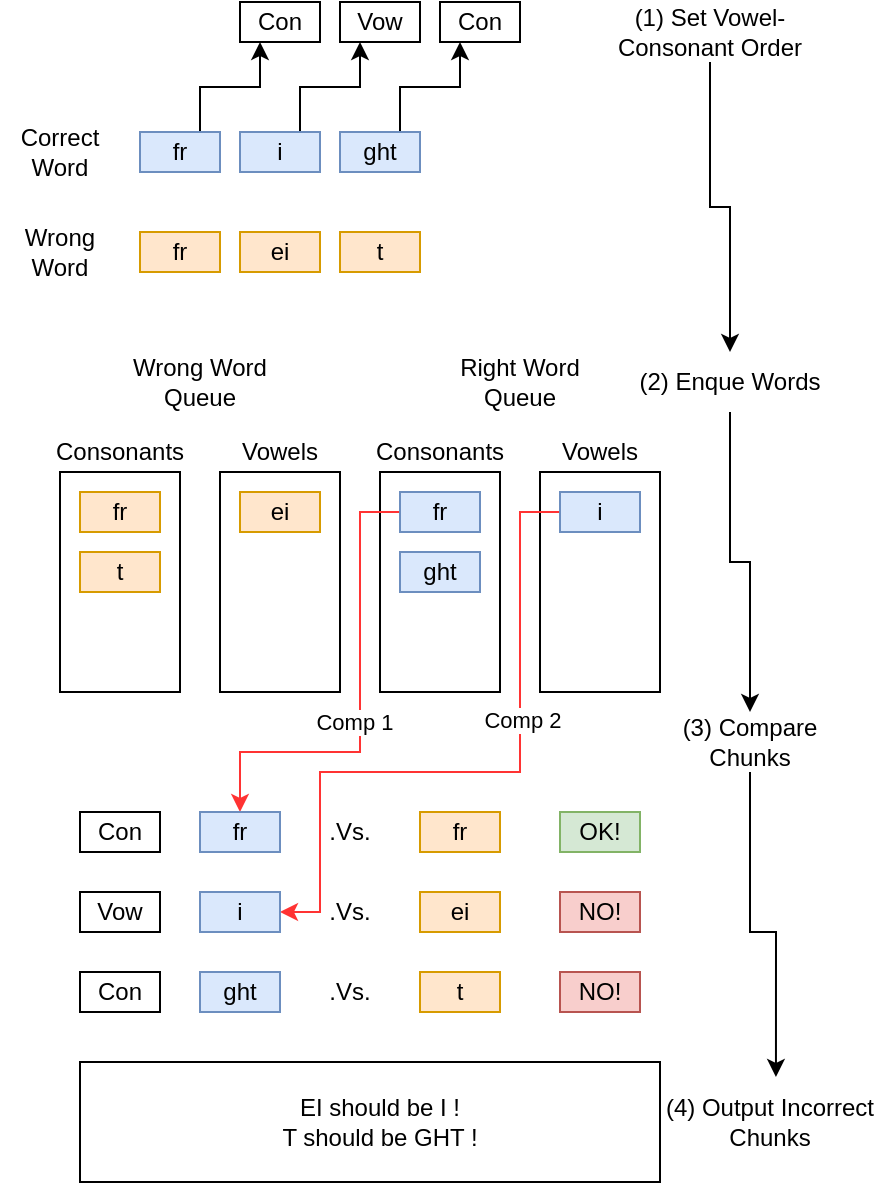 <mxfile version="20.6.2" type="device"><diagram id="ad5fvS8t8Out2jya8Lqs" name="Page-1"><mxGraphModel dx="476" dy="712" grid="1" gridSize="10" guides="1" tooltips="1" connect="1" arrows="1" fold="1" page="1" pageScale="1" pageWidth="850" pageHeight="1100" math="0" shadow="0"><root><mxCell id="0"/><mxCell id="1" parent="0"/><mxCell id="h_SOVJekkxuX9vDgMWpg-20" style="edgeStyle=orthogonalEdgeStyle;rounded=0;orthogonalLoop=1;jettySize=auto;html=1;exitX=0.75;exitY=0;exitDx=0;exitDy=0;entryX=0.25;entryY=1;entryDx=0;entryDy=0;" edge="1" parent="1" source="h_SOVJekkxuX9vDgMWpg-1" target="h_SOVJekkxuX9vDgMWpg-11"><mxGeometry relative="1" as="geometry"/></mxCell><mxCell id="h_SOVJekkxuX9vDgMWpg-1" value="fr" style="rounded=0;whiteSpace=wrap;html=1;fillColor=#dae8fc;strokeColor=#6c8ebf;" vertex="1" parent="1"><mxGeometry x="80" y="170" width="40" height="20" as="geometry"/></mxCell><mxCell id="h_SOVJekkxuX9vDgMWpg-21" style="edgeStyle=orthogonalEdgeStyle;rounded=0;orthogonalLoop=1;jettySize=auto;html=1;exitX=0.75;exitY=0;exitDx=0;exitDy=0;entryX=0.25;entryY=1;entryDx=0;entryDy=0;" edge="1" parent="1" source="h_SOVJekkxuX9vDgMWpg-2" target="h_SOVJekkxuX9vDgMWpg-12"><mxGeometry relative="1" as="geometry"/></mxCell><mxCell id="h_SOVJekkxuX9vDgMWpg-2" value="i" style="rounded=0;whiteSpace=wrap;html=1;fillColor=#dae8fc;strokeColor=#6c8ebf;" vertex="1" parent="1"><mxGeometry x="130" y="170" width="40" height="20" as="geometry"/></mxCell><mxCell id="h_SOVJekkxuX9vDgMWpg-23" style="edgeStyle=orthogonalEdgeStyle;rounded=0;orthogonalLoop=1;jettySize=auto;html=1;exitX=0.75;exitY=0;exitDx=0;exitDy=0;entryX=0.25;entryY=1;entryDx=0;entryDy=0;" edge="1" parent="1" source="h_SOVJekkxuX9vDgMWpg-3" target="h_SOVJekkxuX9vDgMWpg-13"><mxGeometry relative="1" as="geometry"/></mxCell><mxCell id="h_SOVJekkxuX9vDgMWpg-3" value="ght" style="rounded=0;whiteSpace=wrap;html=1;fillColor=#dae8fc;strokeColor=#6c8ebf;" vertex="1" parent="1"><mxGeometry x="180" y="170" width="40" height="20" as="geometry"/></mxCell><mxCell id="h_SOVJekkxuX9vDgMWpg-4" value="fr" style="rounded=0;whiteSpace=wrap;html=1;fillColor=#ffe6cc;strokeColor=#d79b00;" vertex="1" parent="1"><mxGeometry x="80" y="220" width="40" height="20" as="geometry"/></mxCell><mxCell id="h_SOVJekkxuX9vDgMWpg-5" value="ei" style="rounded=0;whiteSpace=wrap;html=1;fillColor=#ffe6cc;strokeColor=#d79b00;" vertex="1" parent="1"><mxGeometry x="130" y="220" width="40" height="20" as="geometry"/></mxCell><mxCell id="h_SOVJekkxuX9vDgMWpg-6" value="t" style="rounded=0;whiteSpace=wrap;html=1;fillColor=#ffe6cc;strokeColor=#d79b00;" vertex="1" parent="1"><mxGeometry x="180" y="220" width="40" height="20" as="geometry"/></mxCell><mxCell id="h_SOVJekkxuX9vDgMWpg-7" value="Correct Word" style="text;html=1;strokeColor=none;fillColor=none;align=center;verticalAlign=middle;whiteSpace=wrap;rounded=0;" vertex="1" parent="1"><mxGeometry x="10" y="165" width="60" height="30" as="geometry"/></mxCell><mxCell id="h_SOVJekkxuX9vDgMWpg-8" value="Wrong Word" style="text;html=1;strokeColor=none;fillColor=none;align=center;verticalAlign=middle;whiteSpace=wrap;rounded=0;" vertex="1" parent="1"><mxGeometry x="10" y="215" width="60" height="30" as="geometry"/></mxCell><mxCell id="h_SOVJekkxuX9vDgMWpg-11" value="Con" style="rounded=0;whiteSpace=wrap;html=1;" vertex="1" parent="1"><mxGeometry x="130" y="105" width="40" height="20" as="geometry"/></mxCell><mxCell id="h_SOVJekkxuX9vDgMWpg-12" value="Vow" style="rounded=0;whiteSpace=wrap;html=1;" vertex="1" parent="1"><mxGeometry x="180" y="105" width="40" height="20" as="geometry"/></mxCell><mxCell id="h_SOVJekkxuX9vDgMWpg-13" value="Con" style="rounded=0;whiteSpace=wrap;html=1;" vertex="1" parent="1"><mxGeometry x="230" y="105" width="40" height="20" as="geometry"/></mxCell><mxCell id="h_SOVJekkxuX9vDgMWpg-72" style="edgeStyle=orthogonalEdgeStyle;rounded=0;orthogonalLoop=1;jettySize=auto;html=1;exitX=0.5;exitY=1;exitDx=0;exitDy=0;entryX=0.5;entryY=0;entryDx=0;entryDy=0;" edge="1" parent="1" source="h_SOVJekkxuX9vDgMWpg-14" target="h_SOVJekkxuX9vDgMWpg-51"><mxGeometry relative="1" as="geometry"/></mxCell><mxCell id="h_SOVJekkxuX9vDgMWpg-14" value="(1) Set Vowel-Consonant Order" style="text;html=1;strokeColor=none;fillColor=none;align=center;verticalAlign=middle;whiteSpace=wrap;rounded=0;" vertex="1" parent="1"><mxGeometry x="315" y="105" width="100" height="30" as="geometry"/></mxCell><mxCell id="h_SOVJekkxuX9vDgMWpg-24" value="Wrong Word Queue" style="text;html=1;strokeColor=none;fillColor=none;align=center;verticalAlign=middle;whiteSpace=wrap;rounded=0;" vertex="1" parent="1"><mxGeometry x="70" y="280" width="80" height="30" as="geometry"/></mxCell><mxCell id="h_SOVJekkxuX9vDgMWpg-25" value="" style="rounded=0;whiteSpace=wrap;html=1;" vertex="1" parent="1"><mxGeometry x="40" y="340" width="60" height="110" as="geometry"/></mxCell><mxCell id="h_SOVJekkxuX9vDgMWpg-26" value="" style="rounded=0;whiteSpace=wrap;html=1;" vertex="1" parent="1"><mxGeometry x="120" y="340" width="60" height="110" as="geometry"/></mxCell><mxCell id="h_SOVJekkxuX9vDgMWpg-28" value="fr" style="rounded=0;whiteSpace=wrap;html=1;fillColor=#ffe6cc;strokeColor=#d79b00;" vertex="1" parent="1"><mxGeometry x="50" y="350" width="40" height="20" as="geometry"/></mxCell><mxCell id="h_SOVJekkxuX9vDgMWpg-29" value="t" style="rounded=0;whiteSpace=wrap;html=1;fillColor=#ffe6cc;strokeColor=#d79b00;" vertex="1" parent="1"><mxGeometry x="50" y="380" width="40" height="20" as="geometry"/></mxCell><mxCell id="h_SOVJekkxuX9vDgMWpg-31" value="ei" style="rounded=0;whiteSpace=wrap;html=1;fillColor=#ffe6cc;strokeColor=#d79b00;" vertex="1" parent="1"><mxGeometry x="130" y="350" width="40" height="20" as="geometry"/></mxCell><mxCell id="h_SOVJekkxuX9vDgMWpg-33" value="Vowels" style="text;html=1;strokeColor=none;fillColor=none;align=center;verticalAlign=middle;whiteSpace=wrap;rounded=0;" vertex="1" parent="1"><mxGeometry x="130" y="320" width="40" height="20" as="geometry"/></mxCell><mxCell id="h_SOVJekkxuX9vDgMWpg-34" value="Consonants" style="text;html=1;strokeColor=none;fillColor=none;align=center;verticalAlign=middle;whiteSpace=wrap;rounded=0;" vertex="1" parent="1"><mxGeometry x="55" y="320" width="30" height="20" as="geometry"/></mxCell><mxCell id="h_SOVJekkxuX9vDgMWpg-43" value="Right Word Queue" style="text;html=1;strokeColor=none;fillColor=none;align=center;verticalAlign=middle;whiteSpace=wrap;rounded=0;" vertex="1" parent="1"><mxGeometry x="230" y="280" width="80" height="30" as="geometry"/></mxCell><mxCell id="h_SOVJekkxuX9vDgMWpg-44" value="" style="rounded=0;whiteSpace=wrap;html=1;" vertex="1" parent="1"><mxGeometry x="200" y="340" width="60" height="110" as="geometry"/></mxCell><mxCell id="h_SOVJekkxuX9vDgMWpg-45" value="" style="rounded=0;whiteSpace=wrap;html=1;" vertex="1" parent="1"><mxGeometry x="280" y="340" width="60" height="110" as="geometry"/></mxCell><mxCell id="h_SOVJekkxuX9vDgMWpg-84" style="edgeStyle=orthogonalEdgeStyle;rounded=0;orthogonalLoop=1;jettySize=auto;html=1;exitX=0;exitY=0.5;exitDx=0;exitDy=0;entryX=0.5;entryY=0;entryDx=0;entryDy=0;strokeColor=#FF3333;" edge="1" parent="1" source="h_SOVJekkxuX9vDgMWpg-46" target="h_SOVJekkxuX9vDgMWpg-58"><mxGeometry relative="1" as="geometry"><Array as="points"><mxPoint x="190" y="360"/><mxPoint x="190" y="480"/><mxPoint x="130" y="480"/></Array></mxGeometry></mxCell><mxCell id="h_SOVJekkxuX9vDgMWpg-86" value="Comp 1" style="edgeLabel;html=1;align=center;verticalAlign=middle;resizable=0;points=[];" vertex="1" connectable="0" parent="h_SOVJekkxuX9vDgMWpg-84"><mxGeometry x="0.087" y="-3" relative="1" as="geometry"><mxPoint as="offset"/></mxGeometry></mxCell><mxCell id="h_SOVJekkxuX9vDgMWpg-46" value="fr" style="rounded=0;whiteSpace=wrap;html=1;fillColor=#dae8fc;strokeColor=#6c8ebf;" vertex="1" parent="1"><mxGeometry x="210" y="350" width="40" height="20" as="geometry"/></mxCell><mxCell id="h_SOVJekkxuX9vDgMWpg-47" value="ght" style="rounded=0;whiteSpace=wrap;html=1;fillColor=#dae8fc;strokeColor=#6c8ebf;" vertex="1" parent="1"><mxGeometry x="210" y="380" width="40" height="20" as="geometry"/></mxCell><mxCell id="h_SOVJekkxuX9vDgMWpg-85" style="edgeStyle=orthogonalEdgeStyle;rounded=0;orthogonalLoop=1;jettySize=auto;html=1;exitX=0;exitY=0.5;exitDx=0;exitDy=0;entryX=1;entryY=0.5;entryDx=0;entryDy=0;strokeColor=#FF3333;" edge="1" parent="1" source="h_SOVJekkxuX9vDgMWpg-48" target="h_SOVJekkxuX9vDgMWpg-63"><mxGeometry relative="1" as="geometry"><Array as="points"><mxPoint x="270" y="360"/><mxPoint x="270" y="490"/><mxPoint x="170" y="490"/><mxPoint x="170" y="560"/></Array></mxGeometry></mxCell><mxCell id="h_SOVJekkxuX9vDgMWpg-87" value="Comp 2" style="edgeLabel;html=1;align=center;verticalAlign=middle;resizable=0;points=[];" vertex="1" connectable="0" parent="h_SOVJekkxuX9vDgMWpg-85"><mxGeometry x="-0.271" y="1" relative="1" as="geometry"><mxPoint as="offset"/></mxGeometry></mxCell><mxCell id="h_SOVJekkxuX9vDgMWpg-48" value="i" style="rounded=0;whiteSpace=wrap;html=1;fillColor=#dae8fc;strokeColor=#6c8ebf;" vertex="1" parent="1"><mxGeometry x="290" y="350" width="40" height="20" as="geometry"/></mxCell><mxCell id="h_SOVJekkxuX9vDgMWpg-49" value="Vowels" style="text;html=1;strokeColor=none;fillColor=none;align=center;verticalAlign=middle;whiteSpace=wrap;rounded=0;" vertex="1" parent="1"><mxGeometry x="290" y="320" width="40" height="20" as="geometry"/></mxCell><mxCell id="h_SOVJekkxuX9vDgMWpg-50" value="Consonants" style="text;html=1;strokeColor=none;fillColor=none;align=center;verticalAlign=middle;whiteSpace=wrap;rounded=0;" vertex="1" parent="1"><mxGeometry x="215" y="320" width="30" height="20" as="geometry"/></mxCell><mxCell id="h_SOVJekkxuX9vDgMWpg-73" style="edgeStyle=orthogonalEdgeStyle;rounded=0;orthogonalLoop=1;jettySize=auto;html=1;exitX=0.5;exitY=1;exitDx=0;exitDy=0;entryX=0.5;entryY=0;entryDx=0;entryDy=0;" edge="1" parent="1" source="h_SOVJekkxuX9vDgMWpg-51" target="h_SOVJekkxuX9vDgMWpg-59"><mxGeometry relative="1" as="geometry"/></mxCell><mxCell id="h_SOVJekkxuX9vDgMWpg-51" value="(2) Enque Words" style="text;html=1;strokeColor=none;fillColor=none;align=center;verticalAlign=middle;whiteSpace=wrap;rounded=0;" vertex="1" parent="1"><mxGeometry x="320" y="280" width="110" height="30" as="geometry"/></mxCell><mxCell id="h_SOVJekkxuX9vDgMWpg-53" value="Con" style="rounded=0;whiteSpace=wrap;html=1;" vertex="1" parent="1"><mxGeometry x="50" y="510" width="40" height="20" as="geometry"/></mxCell><mxCell id="h_SOVJekkxuX9vDgMWpg-54" value="Vow" style="rounded=0;whiteSpace=wrap;html=1;" vertex="1" parent="1"><mxGeometry x="50" y="550" width="40" height="20" as="geometry"/></mxCell><mxCell id="h_SOVJekkxuX9vDgMWpg-55" value="Con" style="rounded=0;whiteSpace=wrap;html=1;" vertex="1" parent="1"><mxGeometry x="50" y="590" width="40" height="20" as="geometry"/></mxCell><mxCell id="h_SOVJekkxuX9vDgMWpg-56" value=".Vs." style="text;html=1;strokeColor=none;fillColor=none;align=center;verticalAlign=middle;whiteSpace=wrap;rounded=0;" vertex="1" parent="1"><mxGeometry x="160" y="505" width="50" height="30" as="geometry"/></mxCell><mxCell id="h_SOVJekkxuX9vDgMWpg-57" value="fr" style="rounded=0;whiteSpace=wrap;html=1;fillColor=#ffe6cc;strokeColor=#d79b00;" vertex="1" parent="1"><mxGeometry x="220" y="510" width="40" height="20" as="geometry"/></mxCell><mxCell id="h_SOVJekkxuX9vDgMWpg-58" value="fr" style="rounded=0;whiteSpace=wrap;html=1;fillColor=#dae8fc;strokeColor=#6c8ebf;" vertex="1" parent="1"><mxGeometry x="110" y="510" width="40" height="20" as="geometry"/></mxCell><mxCell id="h_SOVJekkxuX9vDgMWpg-75" style="edgeStyle=orthogonalEdgeStyle;rounded=0;orthogonalLoop=1;jettySize=auto;html=1;exitX=0.5;exitY=1;exitDx=0;exitDy=0;entryX=0.527;entryY=-0.25;entryDx=0;entryDy=0;entryPerimeter=0;" edge="1" parent="1" source="h_SOVJekkxuX9vDgMWpg-59" target="h_SOVJekkxuX9vDgMWpg-74"><mxGeometry relative="1" as="geometry"/></mxCell><mxCell id="h_SOVJekkxuX9vDgMWpg-59" value="(3) Compare Chunks" style="text;html=1;strokeColor=none;fillColor=none;align=center;verticalAlign=middle;whiteSpace=wrap;rounded=0;" vertex="1" parent="1"><mxGeometry x="330" y="460" width="110" height="30" as="geometry"/></mxCell><mxCell id="h_SOVJekkxuX9vDgMWpg-60" value="OK!" style="rounded=0;whiteSpace=wrap;html=1;fillColor=#d5e8d4;strokeColor=#82b366;" vertex="1" parent="1"><mxGeometry x="290" y="510" width="40" height="20" as="geometry"/></mxCell><mxCell id="h_SOVJekkxuX9vDgMWpg-61" value=".Vs." style="text;html=1;strokeColor=none;fillColor=none;align=center;verticalAlign=middle;whiteSpace=wrap;rounded=0;" vertex="1" parent="1"><mxGeometry x="160" y="545" width="50" height="30" as="geometry"/></mxCell><mxCell id="h_SOVJekkxuX9vDgMWpg-62" value="ei" style="rounded=0;whiteSpace=wrap;html=1;fillColor=#ffe6cc;strokeColor=#d79b00;" vertex="1" parent="1"><mxGeometry x="220" y="550" width="40" height="20" as="geometry"/></mxCell><mxCell id="h_SOVJekkxuX9vDgMWpg-63" value="i" style="rounded=0;whiteSpace=wrap;html=1;fillColor=#dae8fc;strokeColor=#6c8ebf;" vertex="1" parent="1"><mxGeometry x="110" y="550" width="40" height="20" as="geometry"/></mxCell><mxCell id="h_SOVJekkxuX9vDgMWpg-64" value="NO!" style="rounded=0;whiteSpace=wrap;html=1;fillColor=#f8cecc;strokeColor=#b85450;" vertex="1" parent="1"><mxGeometry x="290" y="550" width="40" height="20" as="geometry"/></mxCell><mxCell id="h_SOVJekkxuX9vDgMWpg-65" value=".Vs." style="text;html=1;strokeColor=none;fillColor=none;align=center;verticalAlign=middle;whiteSpace=wrap;rounded=0;" vertex="1" parent="1"><mxGeometry x="160" y="585" width="50" height="30" as="geometry"/></mxCell><mxCell id="h_SOVJekkxuX9vDgMWpg-66" value="t" style="rounded=0;whiteSpace=wrap;html=1;fillColor=#ffe6cc;strokeColor=#d79b00;" vertex="1" parent="1"><mxGeometry x="220" y="590" width="40" height="20" as="geometry"/></mxCell><mxCell id="h_SOVJekkxuX9vDgMWpg-67" value="ght" style="rounded=0;whiteSpace=wrap;html=1;fillColor=#dae8fc;strokeColor=#6c8ebf;" vertex="1" parent="1"><mxGeometry x="110" y="590" width="40" height="20" as="geometry"/></mxCell><mxCell id="h_SOVJekkxuX9vDgMWpg-68" value="NO!" style="rounded=0;whiteSpace=wrap;html=1;fillColor=#f8cecc;strokeColor=#b85450;" vertex="1" parent="1"><mxGeometry x="290" y="590" width="40" height="20" as="geometry"/></mxCell><mxCell id="h_SOVJekkxuX9vDgMWpg-74" value="(4) Output Incorrect Chunks" style="text;html=1;strokeColor=none;fillColor=none;align=center;verticalAlign=middle;whiteSpace=wrap;rounded=0;" vertex="1" parent="1"><mxGeometry x="340" y="650" width="110" height="30" as="geometry"/></mxCell><mxCell id="h_SOVJekkxuX9vDgMWpg-76" value="" style="rounded=0;whiteSpace=wrap;html=1;" vertex="1" parent="1"><mxGeometry x="50" y="635" width="290" height="60" as="geometry"/></mxCell><mxCell id="h_SOVJekkxuX9vDgMWpg-79" value="EI should be I !&lt;br&gt;T should be GHT !" style="text;html=1;strokeColor=none;fillColor=none;align=center;verticalAlign=middle;whiteSpace=wrap;rounded=0;" vertex="1" parent="1"><mxGeometry x="125" y="650" width="150" height="30" as="geometry"/></mxCell></root></mxGraphModel></diagram></mxfile>